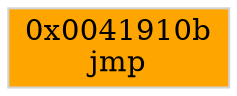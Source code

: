 strict digraph G {
	graph [bgcolor=transparent,
		name=G
	];
	node [color=lightsteelblue,
		fillcolor=lightsteelblue,
		shape=rectangle,
		style=filled
	];
	"0x0041910b"	[color=lightgrey,
		fillcolor=orange,
		label="0x0041910b
jmp"];
}
